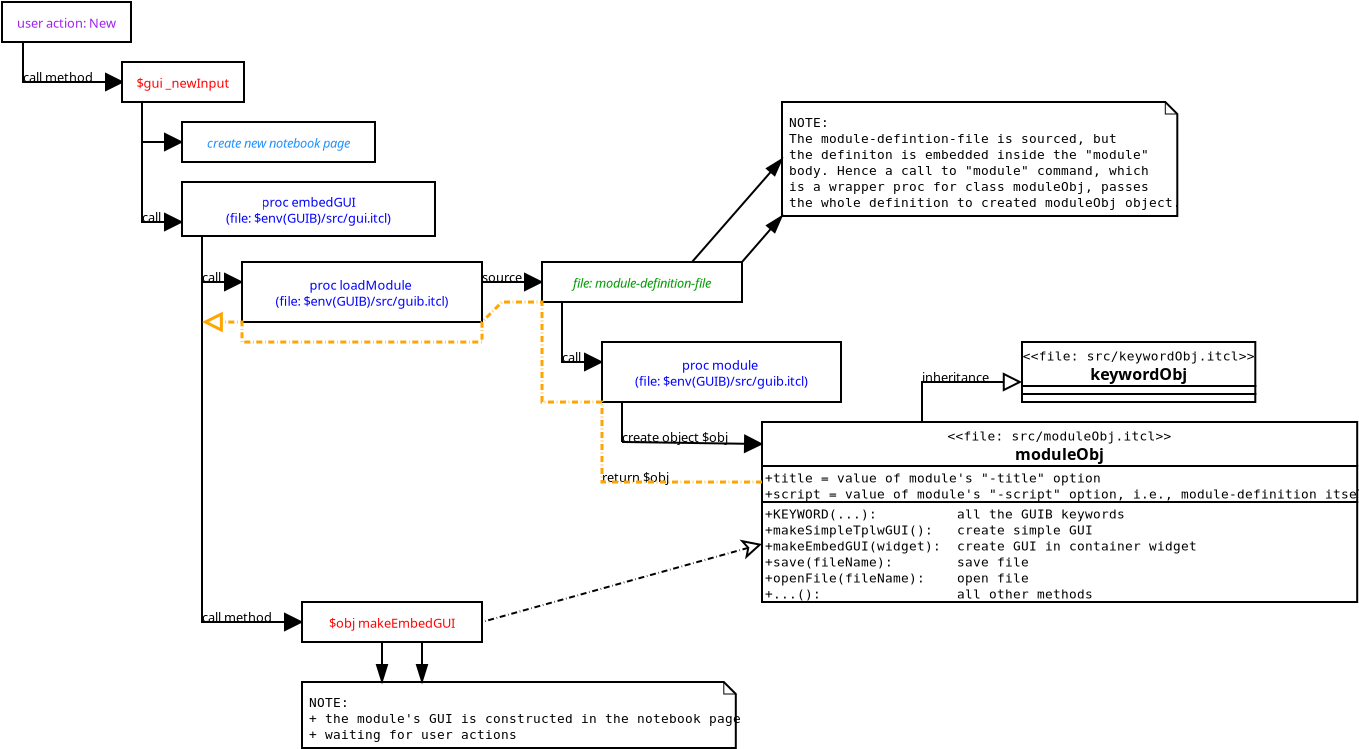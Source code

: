 <?xml version="1.0" encoding="UTF-8"?>
<dia:diagram xmlns:dia="http://www.lysator.liu.se/~alla/dia/"><dia:layer name="Background" visible="true"><dia:object type="UML - Generalization" version="0" id="O0"><dia:attribute name="obj_pos"><dia:point val="52,20"/></dia:attribute><dia:attribute name="obj_bb"><dia:rectangle val="46.95,19.2;52,23.05"/></dia:attribute><dia:attribute name="orth_points"><dia:point val="52,20"/><dia:point val="52,20"/><dia:point val="47,20"/><dia:point val="47,23"/></dia:attribute><dia:attribute name="orth_orient"><dia:enum val="1"/><dia:enum val="0"/><dia:enum val="1"/></dia:attribute><dia:attribute name="name"><dia:string>##</dia:string></dia:attribute><dia:attribute name="stereotype"><dia:string>##</dia:string></dia:attribute></dia:object><dia:object type="Standard - ZigZagLine" version="0" id="O1"><dia:attribute name="obj_pos"><dia:point val="11,12"/></dia:attribute><dia:attribute name="obj_bb"><dia:rectangle val="10.95,11.95;13.071,15.05"/></dia:attribute><dia:attribute name="orth_points"><dia:point val="11,12"/><dia:point val="11,15"/><dia:point val="13,15"/><dia:point val="13,15"/></dia:attribute><dia:attribute name="orth_orient"><dia:enum val="1"/><dia:enum val="0"/><dia:enum val="1"/></dia:attribute><dia:attribute name="end_arrow"><dia:enum val="3"/></dia:attribute><dia:attribute name="end_arrow_length"><dia:real val="0.8"/></dia:attribute><dia:attribute name="end_arrow_width"><dia:real val="0.8"/></dia:attribute></dia:object><dia:object type="Flowchart - Box" version="0" id="O2"><dia:attribute name="obj_pos"><dia:point val="13,14"/></dia:attribute><dia:attribute name="obj_bb"><dia:rectangle val="12.95,13.95;25.05,17.05"/></dia:attribute><dia:attribute name="elem_corner"><dia:point val="13,14"/></dia:attribute><dia:attribute name="elem_width"><dia:real val="12"/></dia:attribute><dia:attribute name="elem_height"><dia:real val="3"/></dia:attribute><dia:attribute name="show_background"><dia:boolean val="true"/></dia:attribute><dia:attribute name="padding"><dia:real val="0.5"/></dia:attribute><dia:attribute name="text"><dia:composite type="text"><dia:attribute name="string"><dia:string>#proc loadModule 
(file: $env(GUIB)/src/guib.itcl)#</dia:string></dia:attribute><dia:attribute name="font"><dia:font family="sans" style="0" name="Courier"/></dia:attribute><dia:attribute name="height"><dia:real val="0.8"/></dia:attribute><dia:attribute name="pos"><dia:point val="19,15.4"/></dia:attribute><dia:attribute name="color"><dia:color val="#0000ff"/></dia:attribute><dia:attribute name="alignment"><dia:enum val="1"/></dia:attribute></dia:composite></dia:attribute></dia:object><dia:object type="Standard - Text" version="0" id="O3"><dia:attribute name="obj_pos"><dia:point val="11,15"/></dia:attribute><dia:attribute name="obj_bb"><dia:rectangle val="11,14.3;12,15.3"/></dia:attribute><dia:attribute name="text"><dia:composite type="text"><dia:attribute name="string"><dia:string>#call#</dia:string></dia:attribute><dia:attribute name="font"><dia:font family="sans" style="0" name="Courier"/></dia:attribute><dia:attribute name="height"><dia:real val="0.8"/></dia:attribute><dia:attribute name="pos"><dia:point val="11,15"/></dia:attribute><dia:attribute name="color"><dia:color val="#000000"/></dia:attribute><dia:attribute name="alignment"><dia:enum val="0"/></dia:attribute></dia:composite></dia:attribute></dia:object><dia:object type="Flowchart - Box" version="0" id="O4"><dia:attribute name="obj_pos"><dia:point val="28,14"/></dia:attribute><dia:attribute name="obj_bb"><dia:rectangle val="27.95,13.95;38.05,16.05"/></dia:attribute><dia:attribute name="elem_corner"><dia:point val="28,14"/></dia:attribute><dia:attribute name="elem_width"><dia:real val="10"/></dia:attribute><dia:attribute name="elem_height"><dia:real val="2"/></dia:attribute><dia:attribute name="show_background"><dia:boolean val="true"/></dia:attribute><dia:attribute name="padding"><dia:real val="0.5"/></dia:attribute><dia:attribute name="text"><dia:composite type="text"><dia:attribute name="string"><dia:string>#file: module-definition-file#</dia:string></dia:attribute><dia:attribute name="font"><dia:font family="sans" style="8" name="Courier"/></dia:attribute><dia:attribute name="height"><dia:real val="0.8"/></dia:attribute><dia:attribute name="pos"><dia:point val="33,15.3"/></dia:attribute><dia:attribute name="color"><dia:color val="#009900"/></dia:attribute><dia:attribute name="alignment"><dia:enum val="1"/></dia:attribute></dia:composite></dia:attribute></dia:object><dia:object type="Standard - ZigZagLine" version="0" id="O5"><dia:attribute name="obj_pos"><dia:point val="29,16"/></dia:attribute><dia:attribute name="obj_bb"><dia:rectangle val="28.95,15.95;31.071,19.05"/></dia:attribute><dia:attribute name="orth_points"><dia:point val="29,16"/><dia:point val="29,19"/><dia:point val="31,19"/><dia:point val="31,19"/></dia:attribute><dia:attribute name="orth_orient"><dia:enum val="1"/><dia:enum val="0"/><dia:enum val="1"/></dia:attribute><dia:attribute name="end_arrow"><dia:enum val="3"/></dia:attribute><dia:attribute name="end_arrow_length"><dia:real val="0.8"/></dia:attribute><dia:attribute name="end_arrow_width"><dia:real val="0.8"/></dia:attribute></dia:object><dia:object type="Standard - Text" version="0" id="O6"><dia:attribute name="obj_pos"><dia:point val="29,19"/></dia:attribute><dia:attribute name="obj_bb"><dia:rectangle val="29,18.3;30,19.3"/></dia:attribute><dia:attribute name="text"><dia:composite type="text"><dia:attribute name="string"><dia:string>#call#</dia:string></dia:attribute><dia:attribute name="font"><dia:font family="sans" style="0" name="Courier"/></dia:attribute><dia:attribute name="height"><dia:real val="0.8"/></dia:attribute><dia:attribute name="pos"><dia:point val="29,19"/></dia:attribute><dia:attribute name="color"><dia:color val="#000000"/></dia:attribute><dia:attribute name="alignment"><dia:enum val="0"/></dia:attribute></dia:composite></dia:attribute></dia:object><dia:object type="Flowchart - Box" version="0" id="O7"><dia:attribute name="obj_pos"><dia:point val="31,18"/></dia:attribute><dia:attribute name="obj_bb"><dia:rectangle val="30.95,17.95;43,21.05"/></dia:attribute><dia:attribute name="elem_corner"><dia:point val="31,18"/></dia:attribute><dia:attribute name="elem_width"><dia:real val="11.95"/></dia:attribute><dia:attribute name="elem_height"><dia:real val="3"/></dia:attribute><dia:attribute name="show_background"><dia:boolean val="true"/></dia:attribute><dia:attribute name="padding"><dia:real val="0.5"/></dia:attribute><dia:attribute name="text"><dia:composite type="text"><dia:attribute name="string"><dia:string>#proc module 
(file: $env(GUIB)/src/guib.itcl)#</dia:string></dia:attribute><dia:attribute name="font"><dia:font family="sans" style="0" name="Courier"/></dia:attribute><dia:attribute name="height"><dia:real val="0.8"/></dia:attribute><dia:attribute name="pos"><dia:point val="36.975,19.4"/></dia:attribute><dia:attribute name="color"><dia:color val="#0000ff"/></dia:attribute><dia:attribute name="alignment"><dia:enum val="1"/></dia:attribute></dia:composite></dia:attribute></dia:object><dia:object type="UML - Class" version="0" id="O8"><dia:attribute name="obj_pos"><dia:point val="39,22"/></dia:attribute><dia:attribute name="obj_bb"><dia:rectangle val="38.95,21.95;66.25,31.05"/></dia:attribute><dia:attribute name="elem_corner"><dia:point val="39,22"/></dia:attribute><dia:attribute name="elem_width"><dia:real val="27.2"/></dia:attribute><dia:attribute name="elem_height"><dia:real val="9"/></dia:attribute><dia:attribute name="name"><dia:string>#moduleObj#</dia:string></dia:attribute><dia:attribute name="stereotype"><dia:string>#file: src/moduleObj.itcl#</dia:string></dia:attribute><dia:attribute name="comment"><dia:string>##</dia:string></dia:attribute><dia:attribute name="abstract"><dia:boolean val="false"/></dia:attribute><dia:attribute name="suppress_attributes"><dia:boolean val="false"/></dia:attribute><dia:attribute name="suppress_operations"><dia:boolean val="false"/></dia:attribute><dia:attribute name="visible_attributes"><dia:boolean val="true"/></dia:attribute><dia:attribute name="visible_operations"><dia:boolean val="true"/></dia:attribute><dia:attribute name="visible_comments"><dia:boolean val="false"/></dia:attribute><dia:attribute name="foreground_color"><dia:color val="#000000"/></dia:attribute><dia:attribute name="background_color"><dia:color val="#ffffff"/></dia:attribute><dia:attribute name="normal_font"><dia:font family="monospace" style="0" name="Courier"/></dia:attribute><dia:attribute name="abstract_font"><dia:font family="monospace" style="88" name="Courier"/></dia:attribute><dia:attribute name="polymorphic_font"><dia:font family="monospace" style="8" name="Courier"/></dia:attribute><dia:attribute name="classname_font"><dia:font family="sans" style="80" name="Courier"/></dia:attribute><dia:attribute name="abstract_classname_font"><dia:font family="sans" style="88" name="Courier"/></dia:attribute><dia:attribute name="comment_font"><dia:font family="sans" style="8" name="Courier"/></dia:attribute><dia:attribute name="font_height"><dia:real val="0.8"/></dia:attribute><dia:attribute name="polymorphic_font_height"><dia:real val="0.8"/></dia:attribute><dia:attribute name="abstract_font_height"><dia:real val="0.8"/></dia:attribute><dia:attribute name="classname_font_height"><dia:real val="1"/></dia:attribute><dia:attribute name="abstract_classname_font_height"><dia:real val="1"/></dia:attribute><dia:attribute name="comment_font_height"><dia:real val="1"/></dia:attribute><dia:attribute name="attributes"><dia:composite type="umlattribute"><dia:attribute name="name"><dia:string>#title#</dia:string></dia:attribute><dia:attribute name="type"><dia:string>##</dia:string></dia:attribute><dia:attribute name="value"><dia:string>#value of module's "-title" option#</dia:string></dia:attribute><dia:attribute name="comment"><dia:string>##</dia:string></dia:attribute><dia:attribute name="visibility"><dia:enum val="0"/></dia:attribute><dia:attribute name="abstract"><dia:boolean val="false"/></dia:attribute><dia:attribute name="class_scope"><dia:boolean val="false"/></dia:attribute></dia:composite><dia:composite type="umlattribute"><dia:attribute name="name"><dia:string>#script#</dia:string></dia:attribute><dia:attribute name="type"><dia:string>##</dia:string></dia:attribute><dia:attribute name="value"><dia:string>#value of module's "-script" option, i.e., module-definition itself#</dia:string></dia:attribute><dia:attribute name="comment"><dia:string>##</dia:string></dia:attribute><dia:attribute name="visibility"><dia:enum val="0"/></dia:attribute><dia:attribute name="abstract"><dia:boolean val="false"/></dia:attribute><dia:attribute name="class_scope"><dia:boolean val="false"/></dia:attribute></dia:composite></dia:attribute><dia:attribute name="operations"><dia:composite type="umloperation"><dia:attribute name="name"><dia:string>#KEYWORD#</dia:string></dia:attribute><dia:attribute name="stereotype"><dia:string>##</dia:string></dia:attribute><dia:attribute name="type"><dia:string>#         all the GUIB keywords#</dia:string></dia:attribute><dia:attribute name="visibility"><dia:enum val="0"/></dia:attribute><dia:attribute name="comment"><dia:string>#all the GUIB keywords#</dia:string></dia:attribute><dia:attribute name="abstract"><dia:boolean val="false"/></dia:attribute><dia:attribute name="inheritance_type"><dia:enum val="2"/></dia:attribute><dia:attribute name="query"><dia:boolean val="false"/></dia:attribute><dia:attribute name="class_scope"><dia:boolean val="false"/></dia:attribute><dia:attribute name="parameters"><dia:composite type="umlparameter"><dia:attribute name="name"><dia:string>#...#</dia:string></dia:attribute><dia:attribute name="type"><dia:string>##</dia:string></dia:attribute><dia:attribute name="value"><dia:string>##</dia:string></dia:attribute><dia:attribute name="comment"><dia:string>##</dia:string></dia:attribute><dia:attribute name="kind"><dia:enum val="0"/></dia:attribute></dia:composite></dia:attribute></dia:composite><dia:composite type="umloperation"><dia:attribute name="name"><dia:string>#makeSimpleTplwGUI#</dia:string></dia:attribute><dia:attribute name="stereotype"><dia:string>##</dia:string></dia:attribute><dia:attribute name="type"><dia:string>#  create simple GUI#</dia:string></dia:attribute><dia:attribute name="visibility"><dia:enum val="0"/></dia:attribute><dia:attribute name="comment"><dia:string>##</dia:string></dia:attribute><dia:attribute name="abstract"><dia:boolean val="false"/></dia:attribute><dia:attribute name="inheritance_type"><dia:enum val="2"/></dia:attribute><dia:attribute name="query"><dia:boolean val="false"/></dia:attribute><dia:attribute name="class_scope"><dia:boolean val="false"/></dia:attribute><dia:attribute name="parameters"/></dia:composite><dia:composite type="umloperation"><dia:attribute name="name"><dia:string>#makeEmbedGUI#</dia:string></dia:attribute><dia:attribute name="stereotype"><dia:string>##</dia:string></dia:attribute><dia:attribute name="type"><dia:string># create GUI in container widget#</dia:string></dia:attribute><dia:attribute name="visibility"><dia:enum val="0"/></dia:attribute><dia:attribute name="comment"><dia:string>##</dia:string></dia:attribute><dia:attribute name="abstract"><dia:boolean val="false"/></dia:attribute><dia:attribute name="inheritance_type"><dia:enum val="2"/></dia:attribute><dia:attribute name="query"><dia:boolean val="false"/></dia:attribute><dia:attribute name="class_scope"><dia:boolean val="false"/></dia:attribute><dia:attribute name="parameters"><dia:composite type="umlparameter"><dia:attribute name="name"><dia:string>#widget#</dia:string></dia:attribute><dia:attribute name="type"><dia:string>##</dia:string></dia:attribute><dia:attribute name="value"><dia:string>##</dia:string></dia:attribute><dia:attribute name="comment"><dia:string>##</dia:string></dia:attribute><dia:attribute name="kind"><dia:enum val="0"/></dia:attribute></dia:composite></dia:attribute></dia:composite><dia:composite type="umloperation"><dia:attribute name="name"><dia:string>#save#</dia:string></dia:attribute><dia:attribute name="stereotype"><dia:string>##</dia:string></dia:attribute><dia:attribute name="type"><dia:string>#       save file#</dia:string></dia:attribute><dia:attribute name="visibility"><dia:enum val="0"/></dia:attribute><dia:attribute name="comment"><dia:string>##</dia:string></dia:attribute><dia:attribute name="abstract"><dia:boolean val="false"/></dia:attribute><dia:attribute name="inheritance_type"><dia:enum val="2"/></dia:attribute><dia:attribute name="query"><dia:boolean val="false"/></dia:attribute><dia:attribute name="class_scope"><dia:boolean val="false"/></dia:attribute><dia:attribute name="parameters"><dia:composite type="umlparameter"><dia:attribute name="name"><dia:string>#fileName#</dia:string></dia:attribute><dia:attribute name="type"><dia:string>##</dia:string></dia:attribute><dia:attribute name="value"><dia:string>##</dia:string></dia:attribute><dia:attribute name="comment"><dia:string>##</dia:string></dia:attribute><dia:attribute name="kind"><dia:enum val="0"/></dia:attribute></dia:composite></dia:attribute></dia:composite><dia:composite type="umloperation"><dia:attribute name="name"><dia:string>#openFile#</dia:string></dia:attribute><dia:attribute name="stereotype"><dia:string>##</dia:string></dia:attribute><dia:attribute name="type"><dia:string>#   open file#</dia:string></dia:attribute><dia:attribute name="visibility"><dia:enum val="0"/></dia:attribute><dia:attribute name="comment"><dia:string>##</dia:string></dia:attribute><dia:attribute name="abstract"><dia:boolean val="false"/></dia:attribute><dia:attribute name="inheritance_type"><dia:enum val="2"/></dia:attribute><dia:attribute name="query"><dia:boolean val="false"/></dia:attribute><dia:attribute name="class_scope"><dia:boolean val="false"/></dia:attribute><dia:attribute name="parameters"><dia:composite type="umlparameter"><dia:attribute name="name"><dia:string>#fileName#</dia:string></dia:attribute><dia:attribute name="type"><dia:string>##</dia:string></dia:attribute><dia:attribute name="value"><dia:string>##</dia:string></dia:attribute><dia:attribute name="comment"><dia:string>##</dia:string></dia:attribute><dia:attribute name="kind"><dia:enum val="0"/></dia:attribute></dia:composite></dia:attribute></dia:composite><dia:composite type="umloperation"><dia:attribute name="name"><dia:string>#...#</dia:string></dia:attribute><dia:attribute name="stereotype"><dia:string>##</dia:string></dia:attribute><dia:attribute name="type"><dia:string>#                all other methods#</dia:string></dia:attribute><dia:attribute name="visibility"><dia:enum val="0"/></dia:attribute><dia:attribute name="comment"><dia:string>##</dia:string></dia:attribute><dia:attribute name="abstract"><dia:boolean val="false"/></dia:attribute><dia:attribute name="inheritance_type"><dia:enum val="2"/></dia:attribute><dia:attribute name="query"><dia:boolean val="false"/></dia:attribute><dia:attribute name="class_scope"><dia:boolean val="false"/></dia:attribute><dia:attribute name="parameters"/></dia:composite></dia:attribute><dia:attribute name="template"><dia:boolean val="false"/></dia:attribute><dia:attribute name="templates"/></dia:object><dia:object type="Standard - Text" version="0" id="O9"><dia:attribute name="obj_pos"><dia:point val="32,23"/></dia:attribute><dia:attribute name="obj_bb"><dia:rectangle val="32,22.3;37.75,23.3"/></dia:attribute><dia:attribute name="text"><dia:composite type="text"><dia:attribute name="string"><dia:string>#create object $obj#</dia:string></dia:attribute><dia:attribute name="font"><dia:font family="sans" style="0" name="Courier"/></dia:attribute><dia:attribute name="height"><dia:real val="0.8"/></dia:attribute><dia:attribute name="pos"><dia:point val="32,23"/></dia:attribute><dia:attribute name="color"><dia:color val="#000000"/></dia:attribute><dia:attribute name="alignment"><dia:enum val="0"/></dia:attribute></dia:composite></dia:attribute></dia:object><dia:object type="Standard - ZigZagLine" version="0" id="O10"><dia:attribute name="obj_pos"><dia:point val="11,15"/></dia:attribute><dia:attribute name="obj_bb"><dia:rectangle val="10.95,14.95;16.071,32.05"/></dia:attribute><dia:attribute name="orth_points"><dia:point val="11,15"/><dia:point val="11,32"/><dia:point val="16,32"/><dia:point val="16,32"/></dia:attribute><dia:attribute name="orth_orient"><dia:enum val="1"/><dia:enum val="0"/><dia:enum val="1"/></dia:attribute><dia:attribute name="end_arrow"><dia:enum val="3"/></dia:attribute><dia:attribute name="end_arrow_length"><dia:real val="0.8"/></dia:attribute><dia:attribute name="end_arrow_width"><dia:real val="0.8"/></dia:attribute><dia:connections><dia:connection handle="1" to="O13" connection="7"/></dia:connections></dia:object><dia:object type="UML - Class" version="0" id="O11"><dia:attribute name="obj_pos"><dia:point val="52,18"/></dia:attribute><dia:attribute name="obj_bb"><dia:rectangle val="51.95,17.95;62.8,21.05"/></dia:attribute><dia:attribute name="elem_corner"><dia:point val="52,18"/></dia:attribute><dia:attribute name="elem_width"><dia:real val="10.75"/></dia:attribute><dia:attribute name="elem_height"><dia:real val="3"/></dia:attribute><dia:attribute name="name"><dia:string>#keywordObj#</dia:string></dia:attribute><dia:attribute name="stereotype"><dia:string>#file: src/keywordObj.itcl#</dia:string></dia:attribute><dia:attribute name="comment"><dia:string>##</dia:string></dia:attribute><dia:attribute name="abstract"><dia:boolean val="false"/></dia:attribute><dia:attribute name="suppress_attributes"><dia:boolean val="false"/></dia:attribute><dia:attribute name="suppress_operations"><dia:boolean val="false"/></dia:attribute><dia:attribute name="visible_attributes"><dia:boolean val="true"/></dia:attribute><dia:attribute name="visible_operations"><dia:boolean val="true"/></dia:attribute><dia:attribute name="visible_comments"><dia:boolean val="false"/></dia:attribute><dia:attribute name="foreground_color"><dia:color val="#000000"/></dia:attribute><dia:attribute name="background_color"><dia:color val="#ffffff"/></dia:attribute><dia:attribute name="normal_font"><dia:font family="monospace" style="0" name="Courier"/></dia:attribute><dia:attribute name="abstract_font"><dia:font family="monospace" style="88" name="Courier"/></dia:attribute><dia:attribute name="polymorphic_font"><dia:font family="monospace" style="8" name="Courier"/></dia:attribute><dia:attribute name="classname_font"><dia:font family="sans" style="80" name="Courier"/></dia:attribute><dia:attribute name="abstract_classname_font"><dia:font family="sans" style="88" name="Courier"/></dia:attribute><dia:attribute name="comment_font"><dia:font family="sans" style="8" name="Courier"/></dia:attribute><dia:attribute name="font_height"><dia:real val="0.8"/></dia:attribute><dia:attribute name="polymorphic_font_height"><dia:real val="0.8"/></dia:attribute><dia:attribute name="abstract_font_height"><dia:real val="0.8"/></dia:attribute><dia:attribute name="classname_font_height"><dia:real val="1"/></dia:attribute><dia:attribute name="abstract_classname_font_height"><dia:real val="1"/></dia:attribute><dia:attribute name="comment_font_height"><dia:real val="1"/></dia:attribute><dia:attribute name="attributes"/><dia:attribute name="operations"/><dia:attribute name="template"><dia:boolean val="false"/></dia:attribute><dia:attribute name="templates"/></dia:object><dia:object type="Standard - Text" version="0" id="O12"><dia:attribute name="obj_pos"><dia:point val="11,32"/></dia:attribute><dia:attribute name="obj_bb"><dia:rectangle val="11,31.3;14.6,32.3"/></dia:attribute><dia:attribute name="text"><dia:composite type="text"><dia:attribute name="string"><dia:string>#call method#</dia:string></dia:attribute><dia:attribute name="font"><dia:font family="sans" style="0" name="Courier"/></dia:attribute><dia:attribute name="height"><dia:real val="0.8"/></dia:attribute><dia:attribute name="pos"><dia:point val="11,32"/></dia:attribute><dia:attribute name="color"><dia:color val="#000000"/></dia:attribute><dia:attribute name="alignment"><dia:enum val="0"/></dia:attribute></dia:composite></dia:attribute></dia:object><dia:object type="Flowchart - Box" version="0" id="O13"><dia:attribute name="obj_pos"><dia:point val="16,31"/></dia:attribute><dia:attribute name="obj_bb"><dia:rectangle val="15.95,30.95;25.05,33.05"/></dia:attribute><dia:attribute name="elem_corner"><dia:point val="16,31"/></dia:attribute><dia:attribute name="elem_width"><dia:real val="9"/></dia:attribute><dia:attribute name="elem_height"><dia:real val="2"/></dia:attribute><dia:attribute name="show_background"><dia:boolean val="true"/></dia:attribute><dia:attribute name="padding"><dia:real val="0.5"/></dia:attribute><dia:attribute name="text"><dia:composite type="text"><dia:attribute name="string"><dia:string>#$obj makeEmbedGUI#</dia:string></dia:attribute><dia:attribute name="font"><dia:font family="sans" style="0" name="Courier"/></dia:attribute><dia:attribute name="height"><dia:real val="0.8"/></dia:attribute><dia:attribute name="pos"><dia:point val="20.5,32.3"/></dia:attribute><dia:attribute name="color"><dia:color val="#ff0000"/></dia:attribute><dia:attribute name="alignment"><dia:enum val="1"/></dia:attribute></dia:composite></dia:attribute></dia:object><dia:object type="Standard - Text" version="0" id="O14"><dia:attribute name="obj_pos"><dia:point val="47,20"/></dia:attribute><dia:attribute name="obj_bb"><dia:rectangle val="47,19.3;50.5,20.3"/></dia:attribute><dia:attribute name="text"><dia:composite type="text"><dia:attribute name="string"><dia:string>#inheritance#</dia:string></dia:attribute><dia:attribute name="font"><dia:font family="sans" style="0" name="Courier"/></dia:attribute><dia:attribute name="height"><dia:real val="0.8"/></dia:attribute><dia:attribute name="pos"><dia:point val="47,20"/></dia:attribute><dia:attribute name="color"><dia:color val="#000000"/></dia:attribute><dia:attribute name="alignment"><dia:enum val="0"/></dia:attribute></dia:composite></dia:attribute></dia:object><dia:object type="Standard - Text" version="0" id="O15"><dia:attribute name="obj_pos"><dia:point val="31,25"/></dia:attribute><dia:attribute name="obj_bb"><dia:rectangle val="31,24.3;34.55,25.3"/></dia:attribute><dia:attribute name="text"><dia:composite type="text"><dia:attribute name="string"><dia:string>#return $obj#</dia:string></dia:attribute><dia:attribute name="font"><dia:font family="sans" style="0" name="Courier"/></dia:attribute><dia:attribute name="height"><dia:real val="0.8"/></dia:attribute><dia:attribute name="pos"><dia:point val="31,25"/></dia:attribute><dia:attribute name="color"><dia:color val="#000000"/></dia:attribute><dia:attribute name="alignment"><dia:enum val="0"/></dia:attribute></dia:composite></dia:attribute></dia:object><dia:object type="Standard - PolyLine" version="0" id="O16"><dia:attribute name="obj_pos"><dia:point val="39,25"/></dia:attribute><dia:attribute name="obj_bb"><dia:rectangle val="10.925,15.925;39.075,25.075"/></dia:attribute><dia:attribute name="poly_points"><dia:point val="39,25"/><dia:point val="31,25"/><dia:point val="31,21"/><dia:point val="28,21"/><dia:point val="28,16"/><dia:point val="26,16"/><dia:point val="25,17"/><dia:point val="25,17"/><dia:point val="25,18"/><dia:point val="13,18"/><dia:point val="13,17"/><dia:point val="11,17"/></dia:attribute><dia:attribute name="line_color"><dia:color val="#ffa500"/></dia:attribute><dia:attribute name="line_width"><dia:real val="0.15"/></dia:attribute><dia:attribute name="line_style"><dia:enum val="2"/></dia:attribute><dia:attribute name="dashlength"><dia:real val="0.3"/></dia:attribute><dia:attribute name="end_arrow"><dia:enum val="12"/></dia:attribute><dia:attribute name="end_arrow_length"><dia:real val="0.8"/></dia:attribute><dia:attribute name="end_arrow_width"><dia:real val="0.8"/></dia:attribute><dia:connections><dia:connection handle="2" to="O7" connection="11"/><dia:connection handle="4" to="O4" connection="11"/><dia:connection handle="7" to="O2" connection="15"/><dia:connection handle="10" to="O2" connection="11"/></dia:connections></dia:object><dia:object type="Standard - Line" version="0" id="O17"><dia:attribute name="obj_pos"><dia:point val="25,15"/></dia:attribute><dia:attribute name="obj_bb"><dia:rectangle val="24.95,14.2;28.05,15.8"/></dia:attribute><dia:attribute name="conn_endpoints"><dia:point val="25,15"/><dia:point val="28,15"/></dia:attribute><dia:attribute name="numcp"><dia:int val="1"/></dia:attribute><dia:attribute name="end_arrow"><dia:enum val="3"/></dia:attribute><dia:attribute name="end_arrow_length"><dia:real val="0.8"/></dia:attribute><dia:attribute name="end_arrow_width"><dia:real val="0.8"/></dia:attribute><dia:connections><dia:connection handle="1" to="O4" connection="7"/></dia:connections></dia:object><dia:object type="Standard - Text" version="0" id="O18"><dia:attribute name="obj_pos"><dia:point val="25,15"/></dia:attribute><dia:attribute name="obj_bb"><dia:rectangle val="25,14.3;27.1,15.3"/></dia:attribute><dia:attribute name="text"><dia:composite type="text"><dia:attribute name="string"><dia:string>#source#</dia:string></dia:attribute><dia:attribute name="font"><dia:font family="sans" style="0" name="Courier"/></dia:attribute><dia:attribute name="height"><dia:real val="0.8"/></dia:attribute><dia:attribute name="pos"><dia:point val="25,15"/></dia:attribute><dia:attribute name="color"><dia:color val="#000000"/></dia:attribute><dia:attribute name="alignment"><dia:enum val="0"/></dia:attribute></dia:composite></dia:attribute></dia:object><dia:object type="UML - Note" version="0" id="O19"><dia:attribute name="obj_pos"><dia:point val="16,35"/></dia:attribute><dia:attribute name="obj_bb"><dia:rectangle val="15.95,34.95;35.85,38.35"/></dia:attribute><dia:attribute name="elem_corner"><dia:point val="16,35"/></dia:attribute><dia:attribute name="elem_width"><dia:real val="19.8"/></dia:attribute><dia:attribute name="elem_height"><dia:real val="3.3"/></dia:attribute><dia:attribute name="text"><dia:composite type="text"><dia:attribute name="string"><dia:string>#NOTE: 
+ the module's GUI is constructed in the notebook page
+ waiting for user actions#</dia:string></dia:attribute><dia:attribute name="font"><dia:font family="monospace" style="0" name="Courier"/></dia:attribute><dia:attribute name="height"><dia:real val="0.8"/></dia:attribute><dia:attribute name="pos"><dia:point val="16.35,36.25"/></dia:attribute><dia:attribute name="color"><dia:color val="#000000"/></dia:attribute><dia:attribute name="alignment"><dia:enum val="0"/></dia:attribute></dia:composite></dia:attribute></dia:object><dia:object type="UML - Message" version="0" id="O20"><dia:attribute name="obj_pos"><dia:point val="20,33"/></dia:attribute><dia:attribute name="obj_bb"><dia:rectangle val="19.6,32.95;20.4,35.05"/></dia:attribute><dia:attribute name="conn_endpoints"><dia:point val="20,33"/><dia:point val="20,35"/></dia:attribute><dia:attribute name="text"><dia:string>##</dia:string></dia:attribute><dia:attribute name="type"><dia:enum val="0"/></dia:attribute><dia:attribute name="text_pos"><dia:point val="20,34"/></dia:attribute></dia:object><dia:object type="UML - Message" version="0" id="O21"><dia:attribute name="obj_pos"><dia:point val="22,33"/></dia:attribute><dia:attribute name="obj_bb"><dia:rectangle val="21.6,32.95;22.913,35.05"/></dia:attribute><dia:attribute name="conn_endpoints"><dia:point val="22,33"/><dia:point val="22,35"/></dia:attribute><dia:attribute name="text"><dia:string>##</dia:string></dia:attribute><dia:attribute name="type"><dia:enum val="0"/></dia:attribute><dia:attribute name="text_pos"><dia:point val="22.913,34"/></dia:attribute></dia:object><dia:object type="Standard - Line" version="0" id="O22"><dia:attribute name="obj_pos"><dia:point val="39,28.1"/></dia:attribute><dia:attribute name="obj_bb"><dia:rectangle val="24.938,27.316;39.263,32.062"/></dia:attribute><dia:attribute name="conn_endpoints"><dia:point val="39,28.1"/><dia:point val="25,32"/></dia:attribute><dia:attribute name="numcp"><dia:int val="1"/></dia:attribute><dia:attribute name="line_style"><dia:enum val="2"/></dia:attribute><dia:attribute name="start_arrow"><dia:enum val="23"/></dia:attribute><dia:attribute name="start_arrow_length"><dia:real val="0.8"/></dia:attribute><dia:attribute name="start_arrow_width"><dia:real val="0.8"/></dia:attribute><dia:attribute name="dashlength"><dia:real val="0.3"/></dia:attribute><dia:connections><dia:connection handle="0" to="O8" connection="16"/><dia:connection handle="1" to="O13" connection="8"/></dia:connections></dia:object><dia:object type="UML - Note" version="0" id="O23"><dia:attribute name="obj_pos"><dia:point val="40,6"/></dia:attribute><dia:attribute name="obj_bb"><dia:rectangle val="39.95,5.95;58.1,11.75"/></dia:attribute><dia:attribute name="elem_corner"><dia:point val="40,6"/></dia:attribute><dia:attribute name="elem_width"><dia:real val="18.05"/></dia:attribute><dia:attribute name="elem_height"><dia:real val="5.7"/></dia:attribute><dia:attribute name="text"><dia:composite type="text"><dia:attribute name="string"><dia:string>#NOTE:
The module-defintion-file is sourced, but 
the definiton is embedded inside the "module"
body. Hence a call to "module" command, which
is a wrapper proc for class moduleObj, passes
the whole definition to created moduleObj object.#</dia:string></dia:attribute><dia:attribute name="font"><dia:font family="monospace" style="0" name="Courier"/></dia:attribute><dia:attribute name="height"><dia:real val="0.8"/></dia:attribute><dia:attribute name="pos"><dia:point val="40.35,7.25"/></dia:attribute><dia:attribute name="color"><dia:color val="#000000"/></dia:attribute><dia:attribute name="alignment"><dia:enum val="0"/></dia:attribute></dia:composite></dia:attribute></dia:object><dia:object type="UML - Message" version="0" id="O24"><dia:attribute name="obj_pos"><dia:point val="35.5,14"/></dia:attribute><dia:attribute name="obj_bb"><dia:rectangle val="35.429,8.549;40.334,14.071"/></dia:attribute><dia:attribute name="conn_endpoints"><dia:point val="35.5,14"/><dia:point val="40,8.85"/></dia:attribute><dia:attribute name="text"><dia:string>##</dia:string></dia:attribute><dia:attribute name="type"><dia:enum val="0"/></dia:attribute><dia:attribute name="text_pos"><dia:point val="37.75,11.425"/></dia:attribute><dia:connections><dia:connection handle="0" to="O4" connection="3"/><dia:connection handle="1" to="O23" connection="3"/></dia:connections></dia:object><dia:object type="UML - Message" version="0" id="O25"><dia:attribute name="obj_pos"><dia:point val="38,14"/></dia:attribute><dia:attribute name="obj_bb"><dia:rectangle val="37.929,11.4;40.335,14.07"/></dia:attribute><dia:attribute name="conn_endpoints"><dia:point val="38,14"/><dia:point val="40,11.7"/></dia:attribute><dia:attribute name="text"><dia:string>##</dia:string></dia:attribute><dia:attribute name="type"><dia:enum val="0"/></dia:attribute><dia:attribute name="text_pos"><dia:point val="39,12.85"/></dia:attribute><dia:connections><dia:connection handle="0" to="O4" connection="4"/><dia:connection handle="1" to="O23" connection="5"/></dia:connections></dia:object><dia:object type="Standard - ZigZagLine" version="0" id="O26"><dia:attribute name="obj_pos"><dia:point val="2.05,3"/></dia:attribute><dia:attribute name="obj_bb"><dia:rectangle val="2,2.95;7.121,5.05"/></dia:attribute><dia:attribute name="orth_points"><dia:point val="2.05,3"/><dia:point val="2.05,5"/><dia:point val="7.05,5"/><dia:point val="7.05,5"/></dia:attribute><dia:attribute name="orth_orient"><dia:enum val="1"/><dia:enum val="0"/><dia:enum val="1"/></dia:attribute><dia:attribute name="end_arrow"><dia:enum val="3"/></dia:attribute><dia:attribute name="end_arrow_length"><dia:real val="0.8"/></dia:attribute><dia:attribute name="end_arrow_width"><dia:real val="0.8"/></dia:attribute></dia:object><dia:object type="Standard - Text" version="0" id="O27"><dia:attribute name="obj_pos"><dia:point val="2.05,5"/></dia:attribute><dia:attribute name="obj_bb"><dia:rectangle val="2.05,4.3;5.65,5.3"/></dia:attribute><dia:attribute name="text"><dia:composite type="text"><dia:attribute name="string"><dia:string>#call method#</dia:string></dia:attribute><dia:attribute name="font"><dia:font family="sans" style="0" name="Courier"/></dia:attribute><dia:attribute name="height"><dia:real val="0.8"/></dia:attribute><dia:attribute name="pos"><dia:point val="2.05,5"/></dia:attribute><dia:attribute name="color"><dia:color val="#000000"/></dia:attribute><dia:attribute name="alignment"><dia:enum val="0"/></dia:attribute></dia:composite></dia:attribute></dia:object><dia:object type="Flowchart - Box" version="0" id="O28"><dia:attribute name="obj_pos"><dia:point val="7,4"/></dia:attribute><dia:attribute name="obj_bb"><dia:rectangle val="6.95,3.95;13.15,6.05"/></dia:attribute><dia:attribute name="elem_corner"><dia:point val="7,4"/></dia:attribute><dia:attribute name="elem_width"><dia:real val="6.1"/></dia:attribute><dia:attribute name="elem_height"><dia:real val="2"/></dia:attribute><dia:attribute name="show_background"><dia:boolean val="true"/></dia:attribute><dia:attribute name="padding"><dia:real val="0.5"/></dia:attribute><dia:attribute name="text"><dia:composite type="text"><dia:attribute name="string"><dia:string>#$gui _newInput#</dia:string></dia:attribute><dia:attribute name="font"><dia:font family="sans" style="0" name="Courier"/></dia:attribute><dia:attribute name="height"><dia:real val="0.8"/></dia:attribute><dia:attribute name="pos"><dia:point val="10.05,5.3"/></dia:attribute><dia:attribute name="color"><dia:color val="#ff0000"/></dia:attribute><dia:attribute name="alignment"><dia:enum val="1"/></dia:attribute></dia:composite></dia:attribute></dia:object><dia:object type="Flowchart - Box" version="0" id="O29"><dia:attribute name="obj_pos"><dia:point val="1,1"/></dia:attribute><dia:attribute name="obj_bb"><dia:rectangle val="0.95,0.95;7.5,3.05"/></dia:attribute><dia:attribute name="elem_corner"><dia:point val="1,1"/></dia:attribute><dia:attribute name="elem_width"><dia:real val="6.45"/></dia:attribute><dia:attribute name="elem_height"><dia:real val="2"/></dia:attribute><dia:attribute name="show_background"><dia:boolean val="true"/></dia:attribute><dia:attribute name="padding"><dia:real val="0.5"/></dia:attribute><dia:attribute name="text"><dia:composite type="text"><dia:attribute name="string"><dia:string>#user action: New#</dia:string></dia:attribute><dia:attribute name="font"><dia:font family="sans" style="0" name="Courier"/></dia:attribute><dia:attribute name="height"><dia:real val="0.8"/></dia:attribute><dia:attribute name="pos"><dia:point val="4.225,2.3"/></dia:attribute><dia:attribute name="color"><dia:color val="#a020f0"/></dia:attribute><dia:attribute name="alignment"><dia:enum val="1"/></dia:attribute></dia:composite></dia:attribute></dia:object><dia:object type="Standard - ZigZagLine" version="0" id="O30"><dia:attribute name="obj_pos"><dia:point val="8,6"/></dia:attribute><dia:attribute name="obj_bb"><dia:rectangle val="7.95,5.95;10.071,8.05"/></dia:attribute><dia:attribute name="orth_points"><dia:point val="8,6"/><dia:point val="8,8"/><dia:point val="10,8"/><dia:point val="10,8"/></dia:attribute><dia:attribute name="orth_orient"><dia:enum val="1"/><dia:enum val="0"/><dia:enum val="1"/></dia:attribute><dia:attribute name="end_arrow"><dia:enum val="3"/></dia:attribute><dia:attribute name="end_arrow_length"><dia:real val="0.8"/></dia:attribute><dia:attribute name="end_arrow_width"><dia:real val="0.8"/></dia:attribute><dia:connections><dia:connection handle="1" to="O31" connection="7"/></dia:connections></dia:object><dia:object type="Flowchart - Box" version="0" id="O31"><dia:attribute name="obj_pos"><dia:point val="10,7"/></dia:attribute><dia:attribute name="obj_bb"><dia:rectangle val="9.95,6.95;19.7,9.05"/></dia:attribute><dia:attribute name="elem_corner"><dia:point val="10,7"/></dia:attribute><dia:attribute name="elem_width"><dia:real val="9.65"/></dia:attribute><dia:attribute name="elem_height"><dia:real val="2"/></dia:attribute><dia:attribute name="show_background"><dia:boolean val="true"/></dia:attribute><dia:attribute name="padding"><dia:real val="0.5"/></dia:attribute><dia:attribute name="text"><dia:composite type="text"><dia:attribute name="string"><dia:string>#create new notebook page#</dia:string></dia:attribute><dia:attribute name="font"><dia:font family="sans" style="8" name="Courier"/></dia:attribute><dia:attribute name="height"><dia:real val="0.8"/></dia:attribute><dia:attribute name="pos"><dia:point val="14.825,8.3"/></dia:attribute><dia:attribute name="color"><dia:color val="#1e90ff"/></dia:attribute><dia:attribute name="alignment"><dia:enum val="1"/></dia:attribute></dia:composite></dia:attribute></dia:object><dia:object type="Standard - ZigZagLine" version="0" id="O32"><dia:attribute name="obj_pos"><dia:point val="8,8"/></dia:attribute><dia:attribute name="obj_bb"><dia:rectangle val="7.95,7.95;10.071,12.05"/></dia:attribute><dia:attribute name="orth_points"><dia:point val="8,8"/><dia:point val="8,12"/><dia:point val="10,12"/><dia:point val="10,12"/></dia:attribute><dia:attribute name="orth_orient"><dia:enum val="1"/><dia:enum val="0"/><dia:enum val="1"/></dia:attribute><dia:attribute name="end_arrow"><dia:enum val="3"/></dia:attribute><dia:attribute name="end_arrow_length"><dia:real val="0.8"/></dia:attribute><dia:attribute name="end_arrow_width"><dia:real val="0.8"/></dia:attribute></dia:object><dia:object type="Standard - Text" version="0" id="O33"><dia:attribute name="obj_pos"><dia:point val="8,12"/></dia:attribute><dia:attribute name="obj_bb"><dia:rectangle val="8,11.3;9,12.3"/></dia:attribute><dia:attribute name="text"><dia:composite type="text"><dia:attribute name="string"><dia:string>#call#</dia:string></dia:attribute><dia:attribute name="font"><dia:font family="sans" style="0" name="Courier"/></dia:attribute><dia:attribute name="height"><dia:real val="0.8"/></dia:attribute><dia:attribute name="pos"><dia:point val="8,12"/></dia:attribute><dia:attribute name="color"><dia:color val="#000000"/></dia:attribute><dia:attribute name="alignment"><dia:enum val="0"/></dia:attribute></dia:composite></dia:attribute></dia:object><dia:object type="Flowchart - Box" version="0" id="O34"><dia:attribute name="obj_pos"><dia:point val="10,10"/></dia:attribute><dia:attribute name="obj_bb"><dia:rectangle val="9.95,9.95;22.7,12.75"/></dia:attribute><dia:attribute name="elem_corner"><dia:point val="10,10"/></dia:attribute><dia:attribute name="elem_width"><dia:real val="12.65"/></dia:attribute><dia:attribute name="elem_height"><dia:real val="2.7"/></dia:attribute><dia:attribute name="show_background"><dia:boolean val="true"/></dia:attribute><dia:attribute name="padding"><dia:real val="0.5"/></dia:attribute><dia:attribute name="text"><dia:composite type="text"><dia:attribute name="string"><dia:string>#proc embedGUI
(file: $env(GUIB)/src/gui.itcl)#</dia:string></dia:attribute><dia:attribute name="font"><dia:font family="sans" style="0" name="Courier"/></dia:attribute><dia:attribute name="height"><dia:real val="0.8"/></dia:attribute><dia:attribute name="pos"><dia:point val="16.325,11.25"/></dia:attribute><dia:attribute name="color"><dia:color val="#0000ff"/></dia:attribute><dia:attribute name="alignment"><dia:enum val="1"/></dia:attribute></dia:composite></dia:attribute></dia:object><dia:object type="Standard - Line" version="0" id="O35"><dia:attribute name="obj_pos"><dia:point val="32,23"/></dia:attribute><dia:attribute name="obj_bb"><dia:rectangle val="31.949,22.299;39.061,23.901"/></dia:attribute><dia:attribute name="conn_endpoints"><dia:point val="32,23"/><dia:point val="39,23.1"/></dia:attribute><dia:attribute name="numcp"><dia:int val="1"/></dia:attribute><dia:attribute name="end_arrow"><dia:enum val="3"/></dia:attribute><dia:attribute name="end_arrow_length"><dia:real val="0.8"/></dia:attribute><dia:attribute name="end_arrow_width"><dia:real val="0.8"/></dia:attribute><dia:connections><dia:connection handle="1" to="O8" connection="3"/></dia:connections></dia:object><dia:object type="Standard - Line" version="0" id="O36"><dia:attribute name="obj_pos"><dia:point val="32,21"/></dia:attribute><dia:attribute name="obj_bb"><dia:rectangle val="32,21;32,21"/></dia:attribute><dia:attribute name="conn_endpoints"><dia:point val="32,21"/><dia:point val="32,21"/></dia:attribute><dia:attribute name="numcp"><dia:int val="1"/></dia:attribute></dia:object><dia:object type="Standard - Line" version="0" id="O37"><dia:attribute name="obj_pos"><dia:point val="32,21"/></dia:attribute><dia:attribute name="obj_bb"><dia:rectangle val="31.95,20.95;32.05,23.05"/></dia:attribute><dia:attribute name="conn_endpoints"><dia:point val="32,21"/><dia:point val="32,23"/></dia:attribute><dia:attribute name="numcp"><dia:int val="1"/></dia:attribute><dia:connections><dia:connection handle="0" to="O36" connection="0"/></dia:connections></dia:object></dia:layer></dia:diagram>
